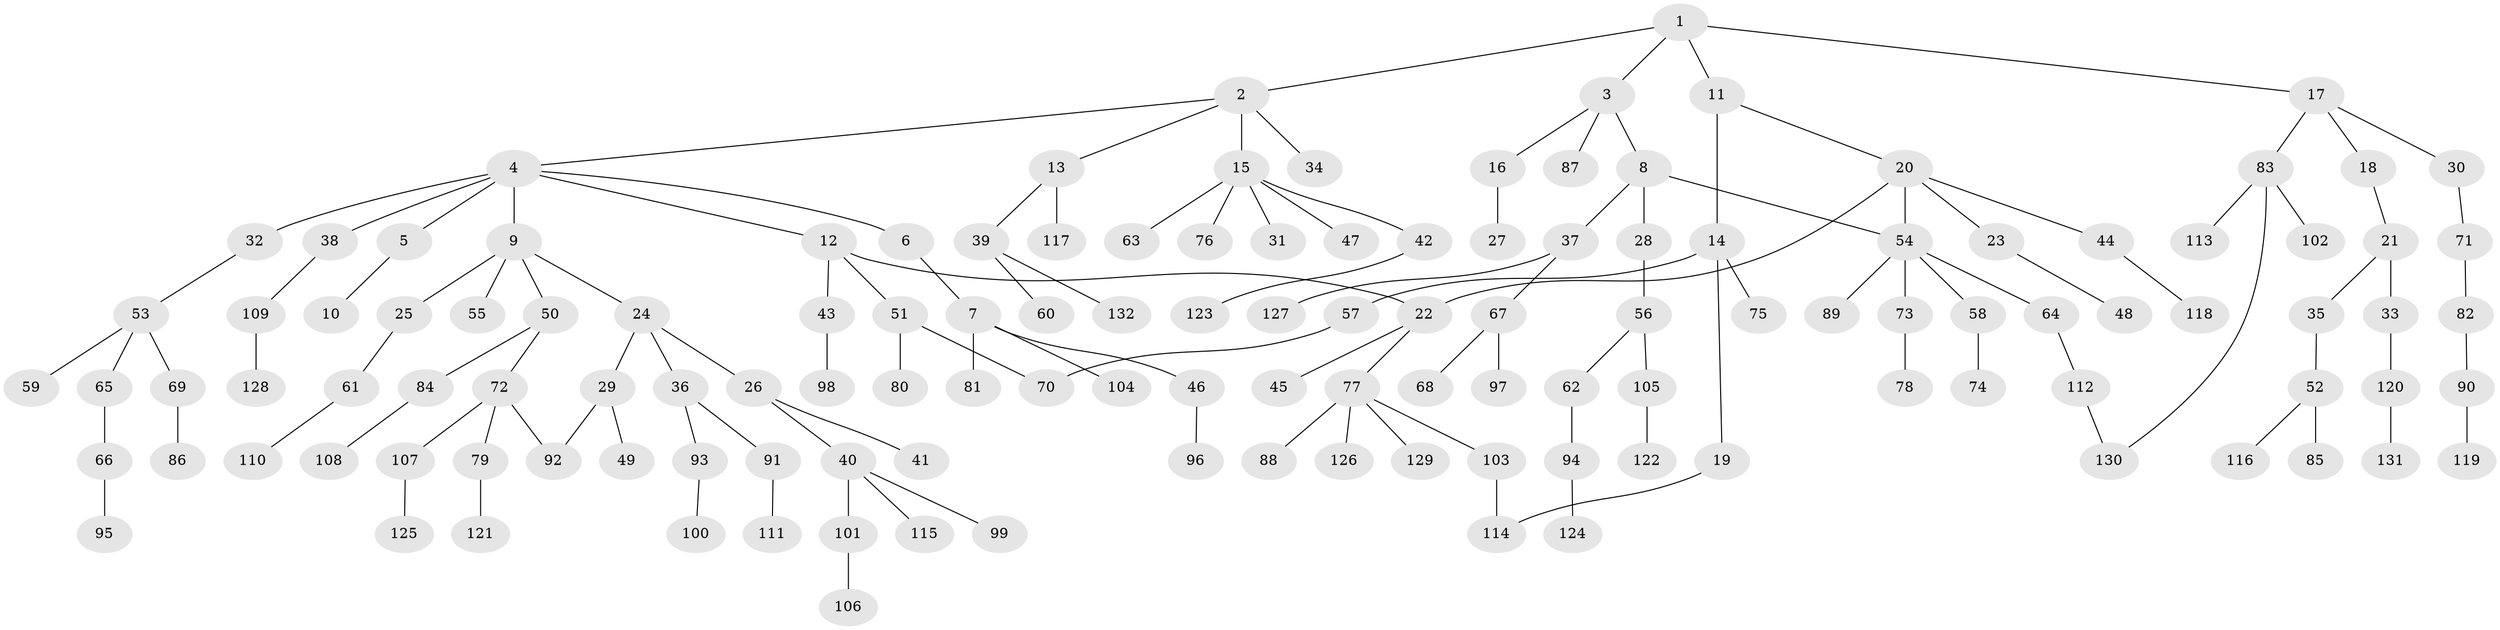 // coarse degree distribution, {4: 0.1, 2: 0.2875, 6: 0.0125, 3: 0.125, 7: 0.0125, 1: 0.425, 5: 0.0375}
// Generated by graph-tools (version 1.1) at 2025/36/03/04/25 23:36:12]
// undirected, 132 vertices, 137 edges
graph export_dot {
  node [color=gray90,style=filled];
  1;
  2;
  3;
  4;
  5;
  6;
  7;
  8;
  9;
  10;
  11;
  12;
  13;
  14;
  15;
  16;
  17;
  18;
  19;
  20;
  21;
  22;
  23;
  24;
  25;
  26;
  27;
  28;
  29;
  30;
  31;
  32;
  33;
  34;
  35;
  36;
  37;
  38;
  39;
  40;
  41;
  42;
  43;
  44;
  45;
  46;
  47;
  48;
  49;
  50;
  51;
  52;
  53;
  54;
  55;
  56;
  57;
  58;
  59;
  60;
  61;
  62;
  63;
  64;
  65;
  66;
  67;
  68;
  69;
  70;
  71;
  72;
  73;
  74;
  75;
  76;
  77;
  78;
  79;
  80;
  81;
  82;
  83;
  84;
  85;
  86;
  87;
  88;
  89;
  90;
  91;
  92;
  93;
  94;
  95;
  96;
  97;
  98;
  99;
  100;
  101;
  102;
  103;
  104;
  105;
  106;
  107;
  108;
  109;
  110;
  111;
  112;
  113;
  114;
  115;
  116;
  117;
  118;
  119;
  120;
  121;
  122;
  123;
  124;
  125;
  126;
  127;
  128;
  129;
  130;
  131;
  132;
  1 -- 2;
  1 -- 3;
  1 -- 11;
  1 -- 17;
  2 -- 4;
  2 -- 13;
  2 -- 15;
  2 -- 34;
  3 -- 8;
  3 -- 16;
  3 -- 87;
  4 -- 5;
  4 -- 6;
  4 -- 9;
  4 -- 12;
  4 -- 32;
  4 -- 38;
  5 -- 10;
  6 -- 7;
  7 -- 46;
  7 -- 81;
  7 -- 104;
  8 -- 28;
  8 -- 37;
  8 -- 54;
  9 -- 24;
  9 -- 25;
  9 -- 50;
  9 -- 55;
  11 -- 14;
  11 -- 20;
  12 -- 43;
  12 -- 51;
  12 -- 22;
  13 -- 39;
  13 -- 117;
  14 -- 19;
  14 -- 57;
  14 -- 75;
  15 -- 31;
  15 -- 42;
  15 -- 47;
  15 -- 63;
  15 -- 76;
  16 -- 27;
  17 -- 18;
  17 -- 30;
  17 -- 83;
  18 -- 21;
  19 -- 114;
  20 -- 22;
  20 -- 23;
  20 -- 44;
  20 -- 54;
  21 -- 33;
  21 -- 35;
  22 -- 45;
  22 -- 77;
  23 -- 48;
  24 -- 26;
  24 -- 29;
  24 -- 36;
  25 -- 61;
  26 -- 40;
  26 -- 41;
  28 -- 56;
  29 -- 49;
  29 -- 92;
  30 -- 71;
  32 -- 53;
  33 -- 120;
  35 -- 52;
  36 -- 91;
  36 -- 93;
  37 -- 67;
  37 -- 127;
  38 -- 109;
  39 -- 60;
  39 -- 132;
  40 -- 99;
  40 -- 101;
  40 -- 115;
  42 -- 123;
  43 -- 98;
  44 -- 118;
  46 -- 96;
  50 -- 72;
  50 -- 84;
  51 -- 70;
  51 -- 80;
  52 -- 85;
  52 -- 116;
  53 -- 59;
  53 -- 65;
  53 -- 69;
  54 -- 58;
  54 -- 64;
  54 -- 73;
  54 -- 89;
  56 -- 62;
  56 -- 105;
  57 -- 70;
  58 -- 74;
  61 -- 110;
  62 -- 94;
  64 -- 112;
  65 -- 66;
  66 -- 95;
  67 -- 68;
  67 -- 97;
  69 -- 86;
  71 -- 82;
  72 -- 79;
  72 -- 107;
  72 -- 92;
  73 -- 78;
  77 -- 88;
  77 -- 103;
  77 -- 126;
  77 -- 129;
  79 -- 121;
  82 -- 90;
  83 -- 102;
  83 -- 113;
  83 -- 130;
  84 -- 108;
  90 -- 119;
  91 -- 111;
  93 -- 100;
  94 -- 124;
  101 -- 106;
  103 -- 114;
  105 -- 122;
  107 -- 125;
  109 -- 128;
  112 -- 130;
  120 -- 131;
}
